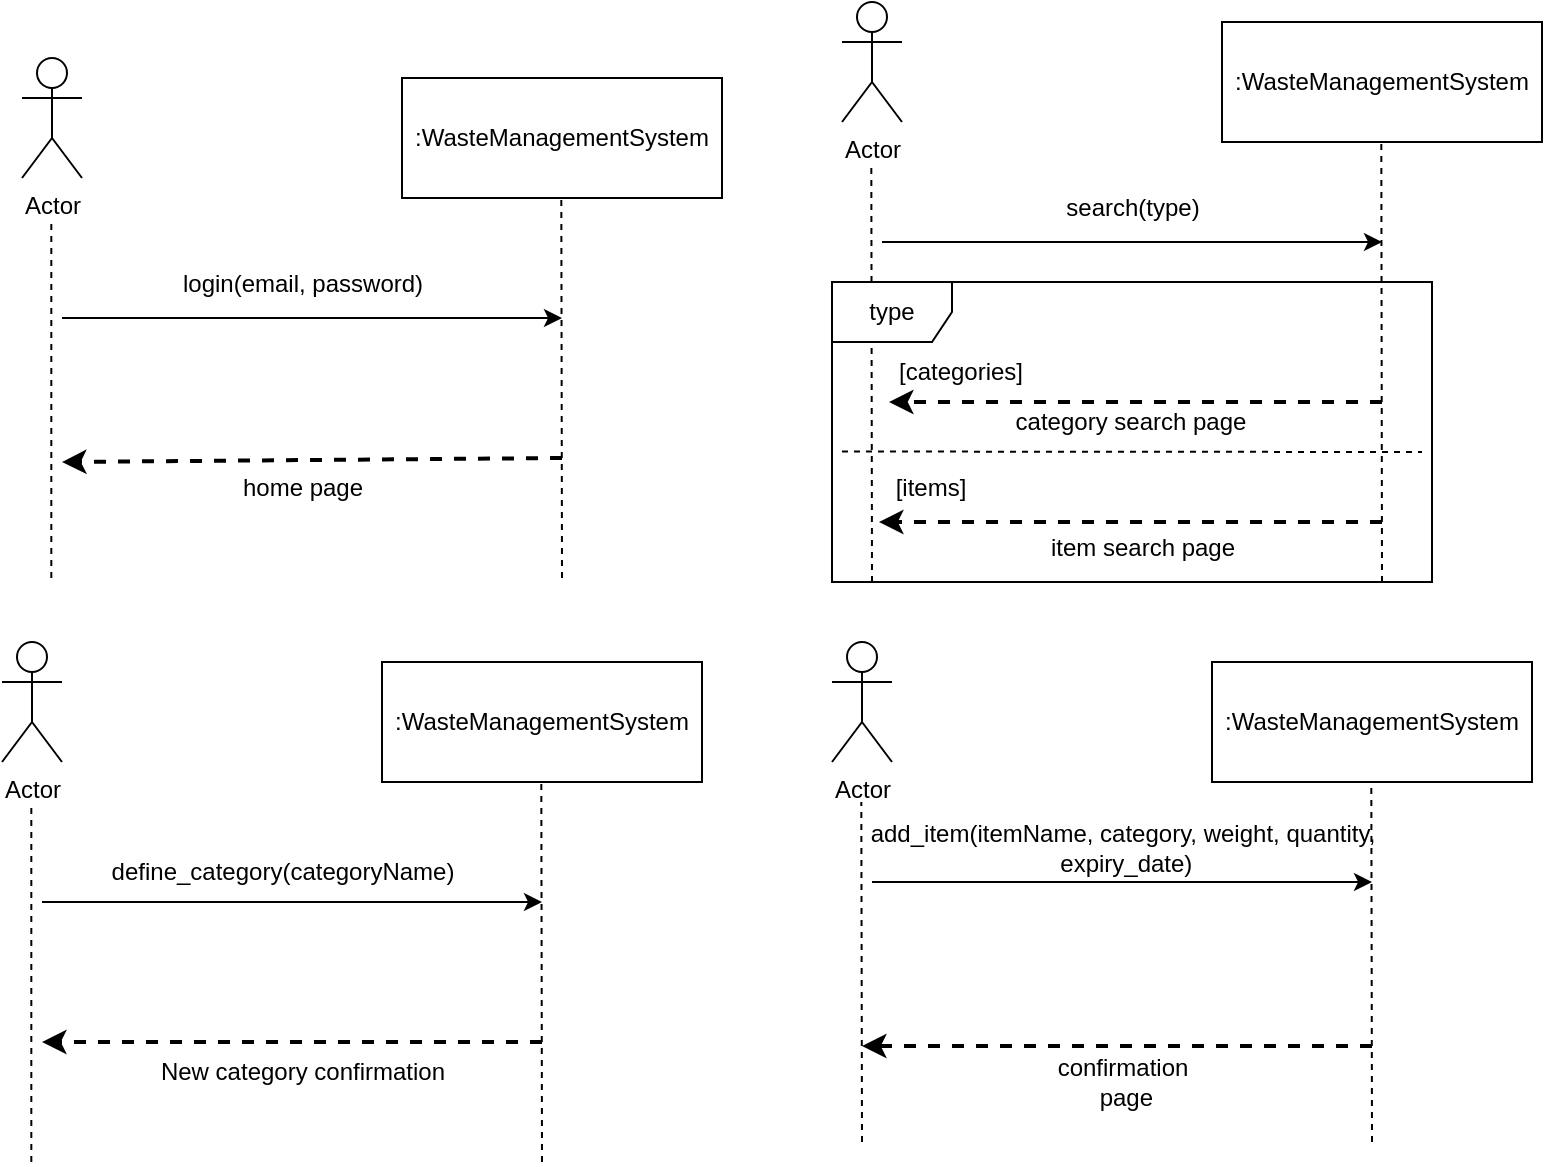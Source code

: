 <mxfile version="23.1.1" type="device">
  <diagram name="Page-1" id="5_QPSccvKa1tlbHzPFQL">
    <mxGraphModel dx="1434" dy="822" grid="1" gridSize="10" guides="1" tooltips="1" connect="1" arrows="1" fold="1" page="1" pageScale="1" pageWidth="850" pageHeight="1100" math="0" shadow="0">
      <root>
        <mxCell id="0" />
        <mxCell id="1" parent="0" />
        <mxCell id="F_Cgu34WCv1JmDP2PbKe-1" value="&lt;div&gt;:WasteManagementSystem&lt;/div&gt;" style="rounded=0;whiteSpace=wrap;html=1;" parent="1" vertex="1">
          <mxGeometry x="240" y="78" width="160" height="60" as="geometry" />
        </mxCell>
        <mxCell id="F_Cgu34WCv1JmDP2PbKe-2" value="Actor" style="shape=umlActor;verticalLabelPosition=bottom;verticalAlign=top;html=1;outlineConnect=0;" parent="1" vertex="1">
          <mxGeometry x="50" y="68" width="30" height="60" as="geometry" />
        </mxCell>
        <mxCell id="F_Cgu34WCv1JmDP2PbKe-4" value="" style="endArrow=none;dashed=1;html=1;strokeWidth=1;rounded=0;" parent="1" edge="1">
          <mxGeometry width="50" height="50" relative="1" as="geometry">
            <mxPoint x="64.66" y="328" as="sourcePoint" />
            <mxPoint x="64.66" y="148" as="targetPoint" />
          </mxGeometry>
        </mxCell>
        <mxCell id="F_Cgu34WCv1JmDP2PbKe-5" value="" style="endArrow=none;dashed=1;html=1;strokeWidth=1;rounded=0;" parent="1" edge="1">
          <mxGeometry width="50" height="50" relative="1" as="geometry">
            <mxPoint x="320" y="328" as="sourcePoint" />
            <mxPoint x="319.66" y="138" as="targetPoint" />
          </mxGeometry>
        </mxCell>
        <mxCell id="F_Cgu34WCv1JmDP2PbKe-7" value="" style="endArrow=classic;html=1;rounded=0;" parent="1" edge="1">
          <mxGeometry width="50" height="50" relative="1" as="geometry">
            <mxPoint x="70" y="198" as="sourcePoint" />
            <mxPoint x="320" y="198" as="targetPoint" />
          </mxGeometry>
        </mxCell>
        <mxCell id="F_Cgu34WCv1JmDP2PbKe-8" value="" style="endArrow=classic;html=1;rounded=0;dashed=1;strokeWidth=2;" parent="1" edge="1">
          <mxGeometry width="50" height="50" relative="1" as="geometry">
            <mxPoint x="320" y="268" as="sourcePoint" />
            <mxPoint x="70" y="270" as="targetPoint" />
          </mxGeometry>
        </mxCell>
        <mxCell id="F_Cgu34WCv1JmDP2PbKe-9" value="&lt;div&gt;login(email, password)&lt;/div&gt;" style="text;html=1;align=center;verticalAlign=middle;resizable=0;points=[];autosize=1;strokeColor=none;fillColor=none;" parent="1" vertex="1">
          <mxGeometry x="120" y="166" width="140" height="30" as="geometry" />
        </mxCell>
        <mxCell id="F_Cgu34WCv1JmDP2PbKe-10" value="&lt;div&gt;home page&lt;/div&gt;" style="text;html=1;align=center;verticalAlign=middle;resizable=0;points=[];autosize=1;strokeColor=none;fillColor=none;" parent="1" vertex="1">
          <mxGeometry x="150" y="268" width="80" height="30" as="geometry" />
        </mxCell>
        <mxCell id="F_Cgu34WCv1JmDP2PbKe-11" value="&lt;div&gt;:WasteManagementSystem&lt;/div&gt;" style="rounded=0;whiteSpace=wrap;html=1;" parent="1" vertex="1">
          <mxGeometry x="650" y="50" width="160" height="60" as="geometry" />
        </mxCell>
        <mxCell id="F_Cgu34WCv1JmDP2PbKe-12" value="Actor" style="shape=umlActor;verticalLabelPosition=bottom;verticalAlign=top;html=1;outlineConnect=0;" parent="1" vertex="1">
          <mxGeometry x="460" y="40" width="30" height="60" as="geometry" />
        </mxCell>
        <mxCell id="F_Cgu34WCv1JmDP2PbKe-14" value="" style="endArrow=none;dashed=1;html=1;strokeWidth=1;rounded=0;" parent="1" edge="1">
          <mxGeometry width="50" height="50" relative="1" as="geometry">
            <mxPoint x="730" y="330" as="sourcePoint" />
            <mxPoint x="729.66" y="110" as="targetPoint" />
          </mxGeometry>
        </mxCell>
        <mxCell id="F_Cgu34WCv1JmDP2PbKe-15" value="" style="endArrow=classic;html=1;rounded=0;" parent="1" edge="1">
          <mxGeometry width="50" height="50" relative="1" as="geometry">
            <mxPoint x="480" y="160" as="sourcePoint" />
            <mxPoint x="730" y="160" as="targetPoint" />
          </mxGeometry>
        </mxCell>
        <mxCell id="F_Cgu34WCv1JmDP2PbKe-16" value="" style="endArrow=classic;html=1;rounded=0;dashed=1;strokeWidth=2;" parent="1" edge="1">
          <mxGeometry width="50" height="50" relative="1" as="geometry">
            <mxPoint x="730" y="240" as="sourcePoint" />
            <mxPoint x="483.5" y="240" as="targetPoint" />
            <Array as="points">
              <mxPoint x="600" y="240" />
            </Array>
          </mxGeometry>
        </mxCell>
        <mxCell id="F_Cgu34WCv1JmDP2PbKe-19" value="search(type)" style="text;html=1;align=center;verticalAlign=middle;resizable=0;points=[];autosize=1;strokeColor=none;fillColor=none;" parent="1" vertex="1">
          <mxGeometry x="560" y="128" width="90" height="30" as="geometry" />
        </mxCell>
        <mxCell id="F_Cgu34WCv1JmDP2PbKe-22" value="" style="endArrow=none;dashed=1;html=1;strokeWidth=1;rounded=0;" parent="1" edge="1">
          <mxGeometry width="50" height="50" relative="1" as="geometry">
            <mxPoint x="475" y="330" as="sourcePoint" />
            <mxPoint x="474.66" y="120" as="targetPoint" />
          </mxGeometry>
        </mxCell>
        <mxCell id="F_Cgu34WCv1JmDP2PbKe-23" value="&lt;div&gt;type&lt;/div&gt;" style="shape=umlFrame;whiteSpace=wrap;html=1;pointerEvents=0;" parent="1" vertex="1">
          <mxGeometry x="455" y="180" width="300" height="150" as="geometry" />
        </mxCell>
        <mxCell id="F_Cgu34WCv1JmDP2PbKe-24" value="&lt;div&gt;[categories]&lt;/div&gt;" style="text;html=1;align=center;verticalAlign=middle;resizable=0;points=[];autosize=1;strokeColor=none;fillColor=none;" parent="1" vertex="1">
          <mxGeometry x="473.5" y="210" width="90" height="30" as="geometry" />
        </mxCell>
        <mxCell id="F_Cgu34WCv1JmDP2PbKe-25" value="" style="endArrow=none;dashed=1;html=1;strokeWidth=1;rounded=0;exitX=0.005;exitY=0.534;exitDx=0;exitDy=0;exitPerimeter=0;" parent="1" edge="1">
          <mxGeometry width="50" height="50" relative="1" as="geometry">
            <mxPoint x="460" y="264.76" as="sourcePoint" />
            <mxPoint x="750" y="265" as="targetPoint" />
          </mxGeometry>
        </mxCell>
        <mxCell id="F_Cgu34WCv1JmDP2PbKe-26" value="" style="endArrow=classic;html=1;rounded=0;dashed=1;strokeWidth=2;" parent="1" edge="1">
          <mxGeometry width="50" height="50" relative="1" as="geometry">
            <mxPoint x="730" y="300" as="sourcePoint" />
            <mxPoint x="478.5" y="300" as="targetPoint" />
          </mxGeometry>
        </mxCell>
        <mxCell id="F_Cgu34WCv1JmDP2PbKe-27" value="&lt;div&gt;[items]&lt;/div&gt;" style="text;html=1;align=center;verticalAlign=middle;resizable=0;points=[];autosize=1;strokeColor=none;fillColor=none;" parent="1" vertex="1">
          <mxGeometry x="473.5" y="268" width="60" height="30" as="geometry" />
        </mxCell>
        <mxCell id="F_Cgu34WCv1JmDP2PbKe-28" value="&lt;div&gt;category search page&lt;/div&gt;" style="text;html=1;align=center;verticalAlign=middle;resizable=0;points=[];autosize=1;strokeColor=none;fillColor=none;" parent="1" vertex="1">
          <mxGeometry x="533.5" y="235" width="140" height="30" as="geometry" />
        </mxCell>
        <mxCell id="F_Cgu34WCv1JmDP2PbKe-29" value="&lt;div&gt;item search page&lt;/div&gt;" style="text;html=1;align=center;verticalAlign=middle;resizable=0;points=[];autosize=1;strokeColor=none;fillColor=none;" parent="1" vertex="1">
          <mxGeometry x="550" y="298" width="120" height="30" as="geometry" />
        </mxCell>
        <mxCell id="F_Cgu34WCv1JmDP2PbKe-47" value="&lt;div&gt;:WasteManagementSystem&lt;/div&gt;" style="rounded=0;whiteSpace=wrap;html=1;" parent="1" vertex="1">
          <mxGeometry x="230" y="370" width="160" height="60" as="geometry" />
        </mxCell>
        <mxCell id="F_Cgu34WCv1JmDP2PbKe-48" value="Actor" style="shape=umlActor;verticalLabelPosition=bottom;verticalAlign=top;html=1;outlineConnect=0;" parent="1" vertex="1">
          <mxGeometry x="40" y="360" width="30" height="60" as="geometry" />
        </mxCell>
        <mxCell id="F_Cgu34WCv1JmDP2PbKe-49" value="" style="endArrow=none;dashed=1;html=1;strokeWidth=1;rounded=0;" parent="1" edge="1">
          <mxGeometry width="50" height="50" relative="1" as="geometry">
            <mxPoint x="54.66" y="620" as="sourcePoint" />
            <mxPoint x="54.66" y="440" as="targetPoint" />
          </mxGeometry>
        </mxCell>
        <mxCell id="F_Cgu34WCv1JmDP2PbKe-50" value="" style="endArrow=none;dashed=1;html=1;strokeWidth=1;rounded=0;" parent="1" edge="1">
          <mxGeometry width="50" height="50" relative="1" as="geometry">
            <mxPoint x="310" y="620" as="sourcePoint" />
            <mxPoint x="309.66" y="430" as="targetPoint" />
          </mxGeometry>
        </mxCell>
        <mxCell id="F_Cgu34WCv1JmDP2PbKe-51" value="" style="endArrow=classic;html=1;rounded=0;" parent="1" edge="1">
          <mxGeometry width="50" height="50" relative="1" as="geometry">
            <mxPoint x="60" y="490" as="sourcePoint" />
            <mxPoint x="310" y="490" as="targetPoint" />
          </mxGeometry>
        </mxCell>
        <mxCell id="F_Cgu34WCv1JmDP2PbKe-52" value="" style="endArrow=classic;html=1;rounded=0;dashed=1;strokeWidth=2;" parent="1" edge="1">
          <mxGeometry width="50" height="50" relative="1" as="geometry">
            <mxPoint x="310" y="560" as="sourcePoint" />
            <mxPoint x="60" y="560" as="targetPoint" />
          </mxGeometry>
        </mxCell>
        <mxCell id="F_Cgu34WCv1JmDP2PbKe-53" value="&lt;div&gt;define_category(categoryName)&lt;/div&gt;" style="text;html=1;align=center;verticalAlign=middle;resizable=0;points=[];autosize=1;strokeColor=none;fillColor=none;" parent="1" vertex="1">
          <mxGeometry x="85" y="460" width="190" height="30" as="geometry" />
        </mxCell>
        <mxCell id="F_Cgu34WCv1JmDP2PbKe-54" value="&lt;div&gt;New category confirmation&lt;/div&gt;" style="text;html=1;align=center;verticalAlign=middle;resizable=0;points=[];autosize=1;strokeColor=none;fillColor=none;" parent="1" vertex="1">
          <mxGeometry x="105" y="560" width="170" height="30" as="geometry" />
        </mxCell>
        <mxCell id="TJNr9T1r8Af4dFsGwbRX-1" value="&lt;div&gt;:WasteManagementSystem&lt;/div&gt;" style="rounded=0;whiteSpace=wrap;html=1;" vertex="1" parent="1">
          <mxGeometry x="645" y="370" width="160" height="60" as="geometry" />
        </mxCell>
        <mxCell id="TJNr9T1r8Af4dFsGwbRX-2" value="Actor" style="shape=umlActor;verticalLabelPosition=bottom;verticalAlign=top;html=1;outlineConnect=0;" vertex="1" parent="1">
          <mxGeometry x="455" y="360" width="30" height="60" as="geometry" />
        </mxCell>
        <mxCell id="TJNr9T1r8Af4dFsGwbRX-3" value="" style="endArrow=none;dashed=1;html=1;strokeWidth=1;rounded=0;" edge="1" parent="1">
          <mxGeometry width="50" height="50" relative="1" as="geometry">
            <mxPoint x="725" y="610" as="sourcePoint" />
            <mxPoint x="724.66" y="430" as="targetPoint" />
          </mxGeometry>
        </mxCell>
        <mxCell id="TJNr9T1r8Af4dFsGwbRX-4" value="" style="endArrow=classic;html=1;rounded=0;" edge="1" parent="1">
          <mxGeometry width="50" height="50" relative="1" as="geometry">
            <mxPoint x="475" y="480" as="sourcePoint" />
            <mxPoint x="725" y="480" as="targetPoint" />
          </mxGeometry>
        </mxCell>
        <mxCell id="TJNr9T1r8Af4dFsGwbRX-5" value="&lt;div&gt;add_item(itemName, category, weight, quantity,&lt;/div&gt;&lt;div&gt;&amp;nbsp;expiry_date) &lt;/div&gt;" style="text;html=1;align=center;verticalAlign=middle;resizable=0;points=[];autosize=1;strokeColor=none;fillColor=none;" vertex="1" parent="1">
          <mxGeometry x="465" y="443" width="270" height="40" as="geometry" />
        </mxCell>
        <mxCell id="TJNr9T1r8Af4dFsGwbRX-6" value="" style="endArrow=none;dashed=1;html=1;strokeWidth=1;rounded=0;" edge="1" parent="1">
          <mxGeometry width="50" height="50" relative="1" as="geometry">
            <mxPoint x="470" y="610" as="sourcePoint" />
            <mxPoint x="469.66" y="440" as="targetPoint" />
          </mxGeometry>
        </mxCell>
        <mxCell id="TJNr9T1r8Af4dFsGwbRX-7" value="" style="endArrow=classic;html=1;rounded=0;dashed=1;strokeWidth=2;" edge="1" parent="1">
          <mxGeometry width="50" height="50" relative="1" as="geometry">
            <mxPoint x="725" y="562" as="sourcePoint" />
            <mxPoint x="470" y="562" as="targetPoint" />
          </mxGeometry>
        </mxCell>
        <mxCell id="TJNr9T1r8Af4dFsGwbRX-8" value="&lt;div&gt;confirmation&lt;/div&gt;&amp;nbsp;page" style="text;html=1;align=center;verticalAlign=middle;resizable=0;points=[];autosize=1;strokeColor=none;fillColor=none;" vertex="1" parent="1">
          <mxGeometry x="555" y="560" width="90" height="40" as="geometry" />
        </mxCell>
      </root>
    </mxGraphModel>
  </diagram>
</mxfile>
